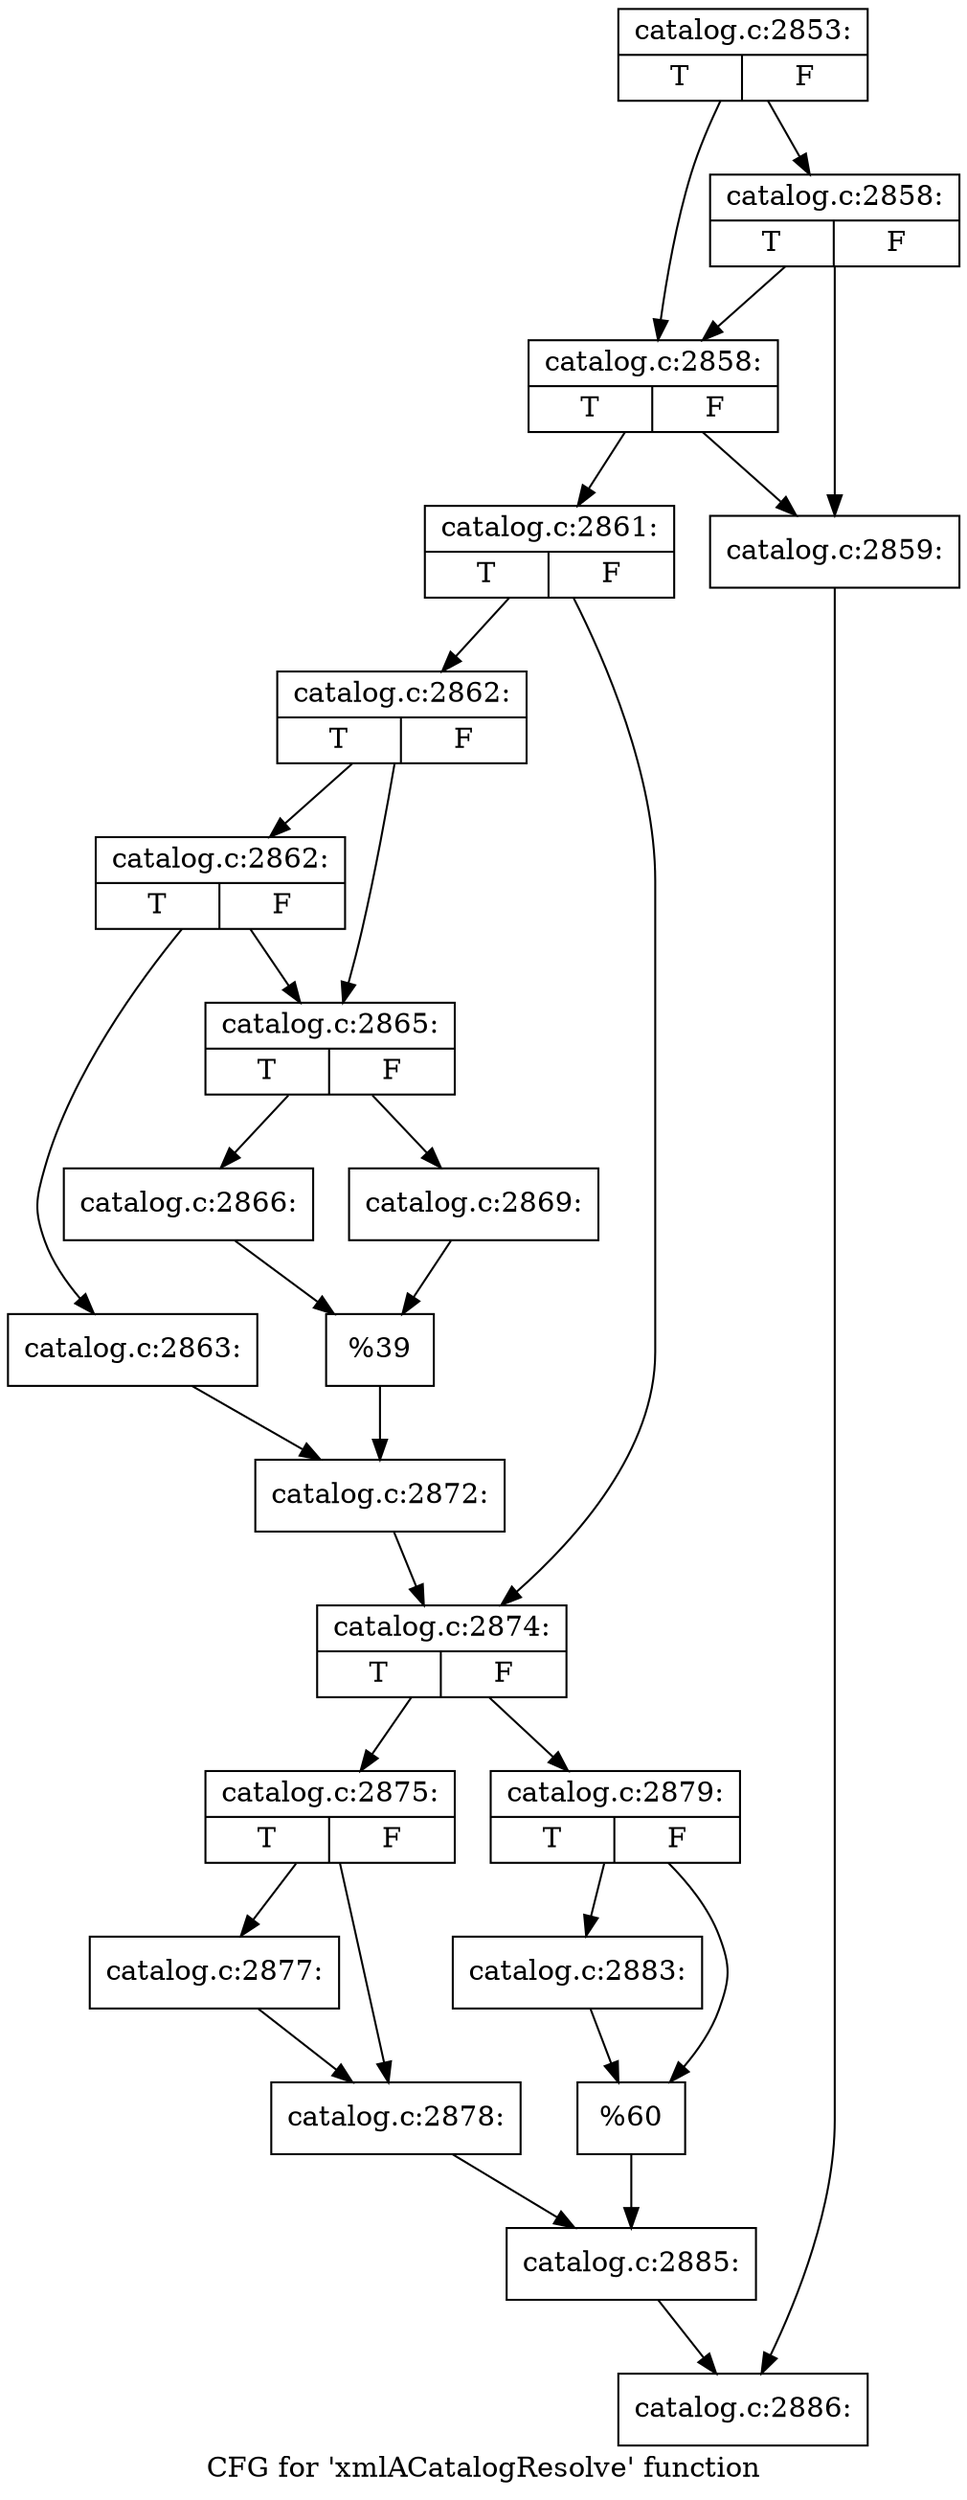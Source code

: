 digraph "CFG for 'xmlACatalogResolve' function" {
	label="CFG for 'xmlACatalogResolve' function";

	Node0x38d94d0 [shape=record,label="{catalog.c:2853:|{<s0>T|<s1>F}}"];
	Node0x38d94d0 -> Node0x38ddf30;
	Node0x38d94d0 -> Node0x38ddeb0;
	Node0x38ddf30 [shape=record,label="{catalog.c:2858:|{<s0>T|<s1>F}}"];
	Node0x38ddf30 -> Node0x38dde10;
	Node0x38ddf30 -> Node0x38ddeb0;
	Node0x38ddeb0 [shape=record,label="{catalog.c:2858:|{<s0>T|<s1>F}}"];
	Node0x38ddeb0 -> Node0x38dde10;
	Node0x38ddeb0 -> Node0x38dde60;
	Node0x38dde10 [shape=record,label="{catalog.c:2859:}"];
	Node0x38dde10 -> Node0x38dbf10;
	Node0x38dde60 [shape=record,label="{catalog.c:2861:|{<s0>T|<s1>F}}"];
	Node0x38dde60 -> Node0x38de910;
	Node0x38dde60 -> Node0x38de960;
	Node0x38de910 [shape=record,label="{catalog.c:2862:|{<s0>T|<s1>F}}"];
	Node0x38de910 -> Node0x38ded50;
	Node0x38de910 -> Node0x38ded00;
	Node0x38ded50 [shape=record,label="{catalog.c:2862:|{<s0>T|<s1>F}}"];
	Node0x38ded50 -> Node0x38dec60;
	Node0x38ded50 -> Node0x38ded00;
	Node0x38dec60 [shape=record,label="{catalog.c:2863:}"];
	Node0x38dec60 -> Node0x38decb0;
	Node0x38ded00 [shape=record,label="{catalog.c:2865:|{<s0>T|<s1>F}}"];
	Node0x38ded00 -> Node0x382f3b0;
	Node0x38ded00 -> Node0x382f450;
	Node0x382f3b0 [shape=record,label="{catalog.c:2866:}"];
	Node0x382f3b0 -> Node0x382f400;
	Node0x382f450 [shape=record,label="{catalog.c:2869:}"];
	Node0x382f450 -> Node0x382f400;
	Node0x382f400 [shape=record,label="{%39}"];
	Node0x382f400 -> Node0x38decb0;
	Node0x38decb0 [shape=record,label="{catalog.c:2872:}"];
	Node0x38decb0 -> Node0x38de960;
	Node0x38de960 [shape=record,label="{catalog.c:2874:|{<s0>T|<s1>F}}"];
	Node0x38de960 -> Node0x38e13a0;
	Node0x38de960 -> Node0x38e1440;
	Node0x38e13a0 [shape=record,label="{catalog.c:2875:|{<s0>T|<s1>F}}"];
	Node0x38e13a0 -> Node0x38e1d80;
	Node0x38e13a0 -> Node0x38e1dd0;
	Node0x38e1d80 [shape=record,label="{catalog.c:2877:}"];
	Node0x38e1d80 -> Node0x38e1dd0;
	Node0x38e1dd0 [shape=record,label="{catalog.c:2878:}"];
	Node0x38e1dd0 -> Node0x38e13f0;
	Node0x38e1440 [shape=record,label="{catalog.c:2879:|{<s0>T|<s1>F}}"];
	Node0x38e1440 -> Node0x38e2f10;
	Node0x38e1440 -> Node0x38e3390;
	Node0x38e2f10 [shape=record,label="{catalog.c:2883:}"];
	Node0x38e2f10 -> Node0x38e3390;
	Node0x38e3390 [shape=record,label="{%60}"];
	Node0x38e3390 -> Node0x38e13f0;
	Node0x38e13f0 [shape=record,label="{catalog.c:2885:}"];
	Node0x38e13f0 -> Node0x38dbf10;
	Node0x38dbf10 [shape=record,label="{catalog.c:2886:}"];
}
